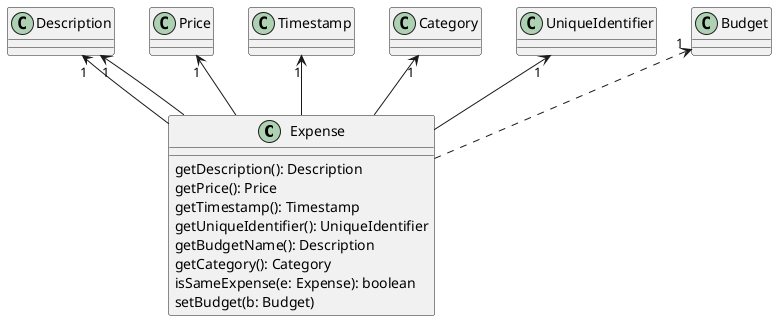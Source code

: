 @startuml

class Expense
class Description
class Price
class Timestamp
class Category
class UniqueIdentifier
class Budget

Description "1" <-- Expense
Description "1" <-- Expense
Price "1" <-- Expense
Timestamp "1" <-- Expense
Category "1" <-- Expense
UniqueIdentifier "1" <-- Expense
Budget "1" <.. Expense

class Expense {
getDescription(): Description
getPrice(): Price
getTimestamp(): Timestamp
getUniqueIdentifier(): UniqueIdentifier
getBudgetName(): Description
getCategory(): Category
isSameExpense(e: Expense): boolean
setBudget(b: Budget)
}

@enduml
